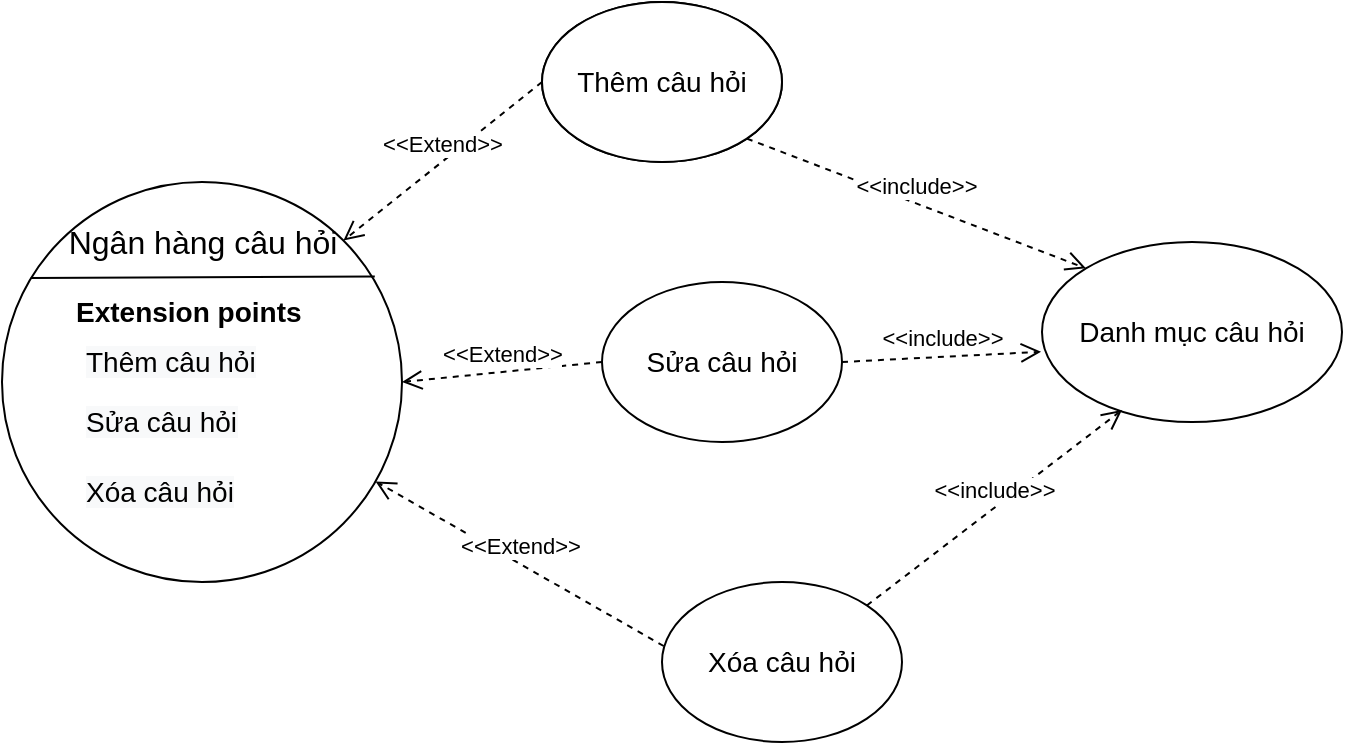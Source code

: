 <mxfile version="15.2.9" type="device"><diagram id="Om6AKcVQPbS0g4-CRYKm" name="Page-1"><mxGraphModel dx="1038" dy="588" grid="1" gridSize="10" guides="1" tooltips="1" connect="1" arrows="1" fold="1" page="1" pageScale="1" pageWidth="827" pageHeight="1169" math="0" shadow="0"><root><mxCell id="0"/><mxCell id="1" parent="0"/><mxCell id="sEHe1qLxjSNEM-qLcDCa-2" value="" style="ellipse;whiteSpace=wrap;html=1;aspect=fixed;" parent="1" vertex="1"><mxGeometry x="100" y="170" width="200" height="200" as="geometry"/></mxCell><mxCell id="sEHe1qLxjSNEM-qLcDCa-3" value="" style="endArrow=none;html=1;exitX=0.072;exitY=0.24;exitDx=0;exitDy=0;exitPerimeter=0;entryX=0.932;entryY=0.236;entryDx=0;entryDy=0;entryPerimeter=0;" parent="1" source="sEHe1qLxjSNEM-qLcDCa-2" target="sEHe1qLxjSNEM-qLcDCa-2" edge="1"><mxGeometry width="50" height="50" relative="1" as="geometry"><mxPoint x="320" y="330" as="sourcePoint"/><mxPoint x="280" y="215" as="targetPoint"/></mxGeometry></mxCell><mxCell id="sEHe1qLxjSNEM-qLcDCa-4" value="&lt;font style=&quot;font-size: 16px&quot;&gt;Ngân hàng câu hỏi&lt;/font&gt;" style="text;html=1;align=center;verticalAlign=middle;resizable=0;points=[];autosize=1;strokeColor=none;fillColor=none;" parent="1" vertex="1"><mxGeometry x="125" y="190" width="150" height="20" as="geometry"/></mxCell><mxCell id="sEHe1qLxjSNEM-qLcDCa-5" value="&lt;font style=&quot;font-size: 14px&quot;&gt;Thêm câu hỏi&lt;/font&gt;" style="ellipse;whiteSpace=wrap;html=1;" parent="1" vertex="1"><mxGeometry x="370" y="80" width="120" height="80" as="geometry"/></mxCell><mxCell id="sEHe1qLxjSNEM-qLcDCa-6" value="&lt;font style=&quot;font-size: 14px&quot;&gt;Thêm câu hỏi&lt;/font&gt;" style="ellipse;whiteSpace=wrap;html=1;" parent="1" vertex="1"><mxGeometry x="370" y="80" width="120" height="80" as="geometry"/></mxCell><mxCell id="sEHe1qLxjSNEM-qLcDCa-7" value="&lt;font style=&quot;font-size: 14px&quot;&gt;Sửa câu hỏi&lt;/font&gt;" style="ellipse;whiteSpace=wrap;html=1;" parent="1" vertex="1"><mxGeometry x="400" y="220" width="120" height="80" as="geometry"/></mxCell><mxCell id="sEHe1qLxjSNEM-qLcDCa-8" value="&lt;span style=&quot;font-size: 14px&quot;&gt;Xóa câu hỏi&lt;/span&gt;" style="ellipse;whiteSpace=wrap;html=1;" parent="1" vertex="1"><mxGeometry x="430" y="370" width="120" height="80" as="geometry"/></mxCell><mxCell id="sEHe1qLxjSNEM-qLcDCa-9" value="&lt;font style=&quot;font-size: 14px&quot;&gt;Danh mục câu hỏi&lt;/font&gt;" style="ellipse;whiteSpace=wrap;html=1;" parent="1" vertex="1"><mxGeometry x="620" y="200" width="150" height="90" as="geometry"/></mxCell><mxCell id="sEHe1qLxjSNEM-qLcDCa-14" value="&amp;lt;&amp;lt;Extend&amp;gt;&amp;gt;" style="html=1;verticalAlign=bottom;endArrow=open;dashed=1;endSize=8;exitX=0;exitY=0.5;exitDx=0;exitDy=0;entryX=1;entryY=0;entryDx=0;entryDy=0;" parent="1" source="sEHe1qLxjSNEM-qLcDCa-6" target="sEHe1qLxjSNEM-qLcDCa-2" edge="1"><mxGeometry relative="1" as="geometry"><mxPoint x="450" y="300" as="sourcePoint"/><mxPoint x="370" y="300" as="targetPoint"/></mxGeometry></mxCell><mxCell id="sEHe1qLxjSNEM-qLcDCa-16" value="&amp;lt;&amp;lt;Extend&amp;gt;&amp;gt;" style="html=1;verticalAlign=bottom;endArrow=open;dashed=1;endSize=8;exitX=0;exitY=0.5;exitDx=0;exitDy=0;entryX=1;entryY=0.5;entryDx=0;entryDy=0;" parent="1" source="sEHe1qLxjSNEM-qLcDCa-7" target="sEHe1qLxjSNEM-qLcDCa-2" edge="1"><mxGeometry relative="1" as="geometry"><mxPoint x="380" y="130" as="sourcePoint"/><mxPoint x="280.711" y="209.289" as="targetPoint"/></mxGeometry></mxCell><mxCell id="sEHe1qLxjSNEM-qLcDCa-17" value="&amp;lt;&amp;lt;Extend&amp;gt;&amp;gt;" style="html=1;verticalAlign=bottom;endArrow=open;dashed=1;endSize=8;exitX=0.007;exitY=0.4;exitDx=0;exitDy=0;exitPerimeter=0;" parent="1" source="sEHe1qLxjSNEM-qLcDCa-8" target="sEHe1qLxjSNEM-qLcDCa-2" edge="1"><mxGeometry relative="1" as="geometry"><mxPoint x="390" y="140" as="sourcePoint"/><mxPoint x="290.711" y="219.289" as="targetPoint"/></mxGeometry></mxCell><mxCell id="sEHe1qLxjSNEM-qLcDCa-18" value="&amp;lt;&amp;lt;include&amp;gt;&amp;gt;" style="html=1;verticalAlign=bottom;endArrow=open;dashed=1;endSize=8;exitX=1;exitY=1;exitDx=0;exitDy=0;entryX=0;entryY=0;entryDx=0;entryDy=0;" parent="1" source="sEHe1qLxjSNEM-qLcDCa-6" target="sEHe1qLxjSNEM-qLcDCa-9" edge="1"><mxGeometry relative="1" as="geometry"><mxPoint x="400" y="150" as="sourcePoint"/><mxPoint x="300.711" y="229.289" as="targetPoint"/></mxGeometry></mxCell><mxCell id="sEHe1qLxjSNEM-qLcDCa-19" value="&amp;lt;&amp;lt;include&amp;gt;&amp;gt;" style="html=1;verticalAlign=bottom;endArrow=open;dashed=1;endSize=8;exitX=1;exitY=0.5;exitDx=0;exitDy=0;entryX=0;entryY=0;entryDx=0;entryDy=0;" parent="1" source="sEHe1qLxjSNEM-qLcDCa-7" edge="1"><mxGeometry relative="1" as="geometry"><mxPoint x="449.996" y="190.004" as="sourcePoint"/><mxPoint x="619.537" y="254.9" as="targetPoint"/></mxGeometry></mxCell><mxCell id="sEHe1qLxjSNEM-qLcDCa-20" value="&amp;lt;&amp;lt;include&amp;gt;&amp;gt;" style="html=1;verticalAlign=bottom;endArrow=open;dashed=1;endSize=8;exitX=1;exitY=0;exitDx=0;exitDy=0;" parent="1" source="sEHe1qLxjSNEM-qLcDCa-8" edge="1"><mxGeometry relative="1" as="geometry"><mxPoint x="492.426" y="168.284" as="sourcePoint"/><mxPoint x="660" y="284" as="targetPoint"/></mxGeometry></mxCell><mxCell id="sEHe1qLxjSNEM-qLcDCa-21" value="&lt;span style=&quot;color: rgb(0, 0, 0); font-family: helvetica; font-size: 14px; font-style: normal; font-weight: 400; letter-spacing: normal; text-align: center; text-indent: 0px; text-transform: none; word-spacing: 0px; background-color: rgb(248, 249, 250); display: inline; float: none;&quot;&gt;Thêm câu hỏi&lt;/span&gt;" style="text;whiteSpace=wrap;html=1;" parent="1" vertex="1"><mxGeometry x="140" y="245" width="110" height="30" as="geometry"/></mxCell><mxCell id="sEHe1qLxjSNEM-qLcDCa-22" value="&lt;span style=&quot;color: rgb(0, 0, 0); font-family: helvetica; font-size: 14px; font-style: normal; font-weight: 400; letter-spacing: normal; text-align: center; text-indent: 0px; text-transform: none; word-spacing: 0px; background-color: rgb(248, 249, 250); display: inline; float: none;&quot;&gt;Sửa câu hỏi&lt;/span&gt;" style="text;whiteSpace=wrap;html=1;" parent="1" vertex="1"><mxGeometry x="140" y="275" width="100" height="30" as="geometry"/></mxCell><mxCell id="sEHe1qLxjSNEM-qLcDCa-23" value="&lt;span style=&quot;color: rgb(0, 0, 0); font-family: helvetica; font-size: 14px; font-style: normal; font-weight: 400; letter-spacing: normal; text-align: center; text-indent: 0px; text-transform: none; word-spacing: 0px; background-color: rgb(248, 249, 250); display: inline; float: none;&quot;&gt;Xóa câu hỏi&lt;/span&gt;" style="text;whiteSpace=wrap;html=1;" parent="1" vertex="1"><mxGeometry x="140" y="310" width="100" height="30" as="geometry"/></mxCell><mxCell id="sEHe1qLxjSNEM-qLcDCa-24" value="&lt;div style=&quot;text-align: center&quot;&gt;&lt;font face=&quot;helvetica&quot;&gt;&lt;span style=&quot;font-size: 14px&quot;&gt;&lt;b&gt;Extension points&lt;/b&gt;&lt;/span&gt;&lt;/font&gt;&lt;/div&gt;" style="text;whiteSpace=wrap;html=1;" parent="1" vertex="1"><mxGeometry x="135" y="220" width="130" height="30" as="geometry"/></mxCell></root></mxGraphModel></diagram></mxfile>